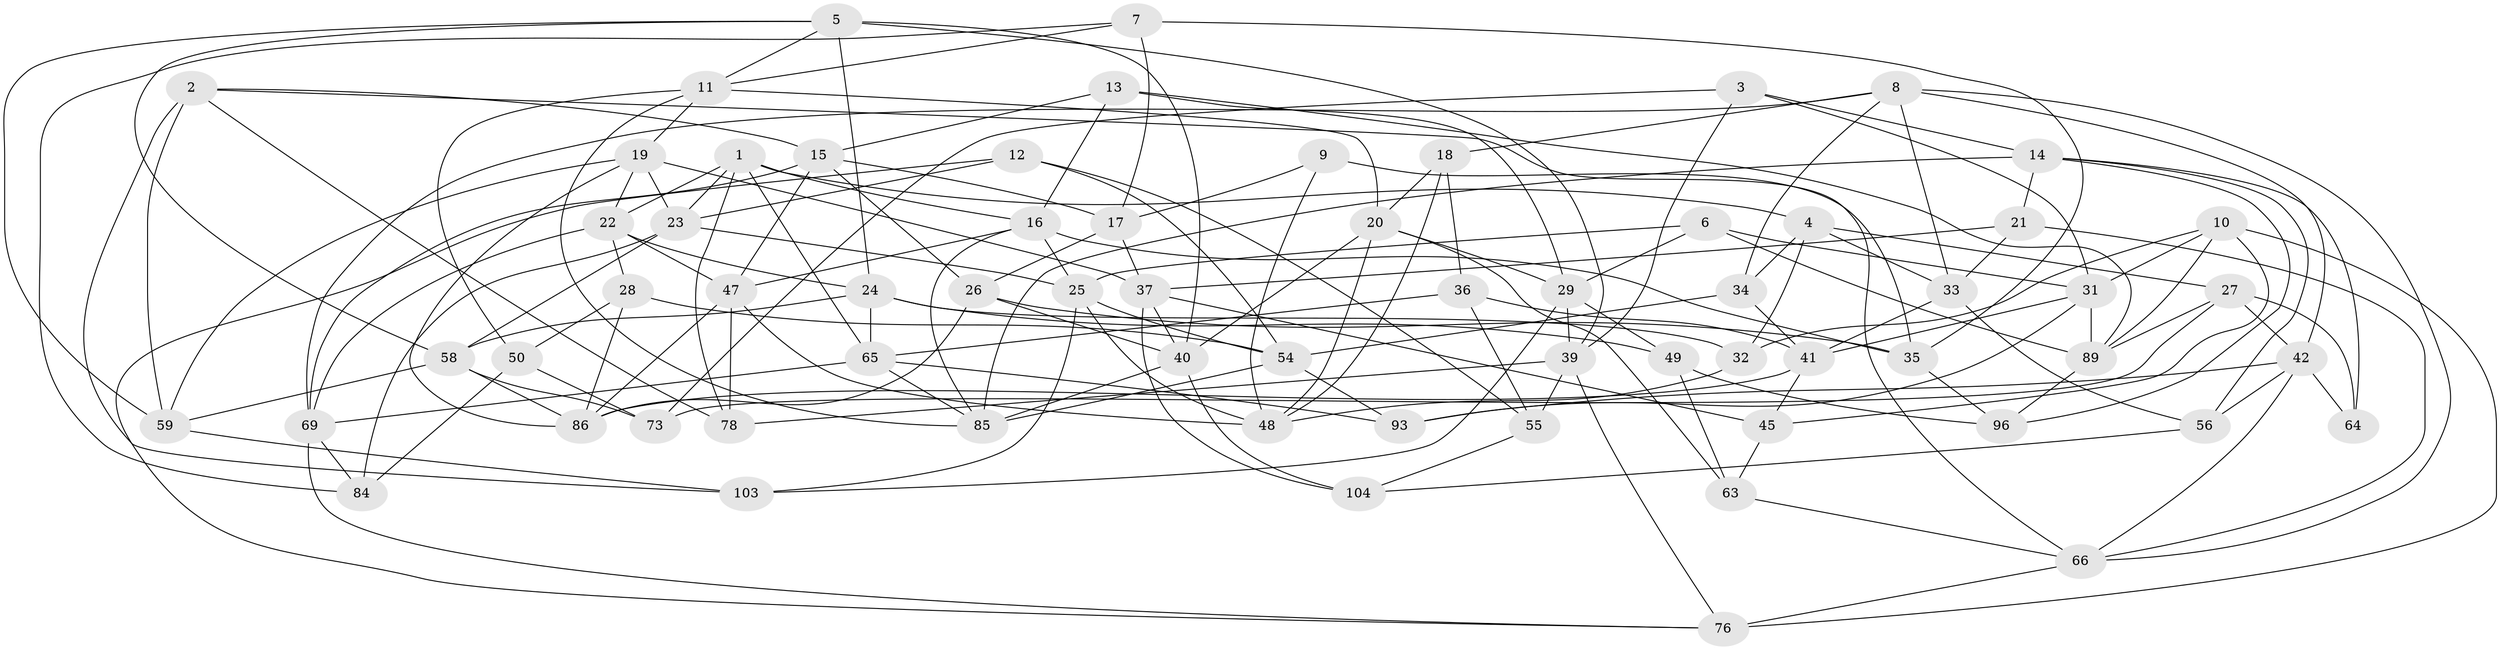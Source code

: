// Generated by graph-tools (version 1.1) at 2025/52/02/27/25 19:52:33]
// undirected, 66 vertices, 166 edges
graph export_dot {
graph [start="1"]
  node [color=gray90,style=filled];
  1 [super="+80"];
  2 [super="+57"];
  3;
  4 [super="+99"];
  5 [super="+90"];
  6;
  7;
  8 [super="+79"];
  9;
  10 [super="+74"];
  11 [super="+44"];
  12;
  13;
  14 [super="+30"];
  15 [super="+98"];
  16 [super="+43"];
  17 [super="+77"];
  18;
  19 [super="+53"];
  20 [super="+68"];
  21;
  22 [super="+105"];
  23 [super="+60"];
  24 [super="+38"];
  25 [super="+70"];
  26 [super="+102"];
  27 [super="+81"];
  28;
  29 [super="+92"];
  31 [super="+61"];
  32;
  33 [super="+82"];
  34;
  35 [super="+46"];
  36;
  37 [super="+51"];
  39 [super="+97"];
  40 [super="+52"];
  41 [super="+87"];
  42 [super="+91"];
  45;
  47 [super="+72"];
  48 [super="+94"];
  49;
  50;
  54 [super="+67"];
  55;
  56;
  58 [super="+62"];
  59 [super="+71"];
  63;
  64;
  65 [super="+75"];
  66 [super="+101"];
  69 [super="+83"];
  73;
  76 [super="+106"];
  78;
  84;
  85 [super="+100"];
  86 [super="+88"];
  89 [super="+95"];
  93;
  96;
  103;
  104;
  1 -- 78;
  1 -- 22;
  1 -- 65;
  1 -- 4;
  1 -- 23;
  1 -- 16;
  2 -- 103;
  2 -- 66;
  2 -- 59 [weight=2];
  2 -- 78;
  2 -- 15;
  3 -- 31;
  3 -- 73;
  3 -- 39;
  3 -- 14;
  4 -- 34;
  4 -- 32;
  4 -- 33 [weight=2];
  4 -- 27;
  5 -- 58;
  5 -- 40;
  5 -- 39;
  5 -- 24;
  5 -- 11;
  5 -- 59;
  6 -- 25;
  6 -- 89;
  6 -- 31;
  6 -- 29;
  7 -- 84;
  7 -- 35;
  7 -- 17;
  7 -- 11;
  8 -- 34;
  8 -- 33;
  8 -- 18;
  8 -- 42;
  8 -- 66;
  8 -- 69;
  9 -- 17;
  9 -- 35 [weight=2];
  9 -- 48;
  10 -- 32;
  10 -- 45;
  10 -- 31;
  10 -- 89;
  10 -- 76 [weight=2];
  11 -- 20;
  11 -- 85;
  11 -- 19;
  11 -- 50;
  12 -- 54;
  12 -- 55;
  12 -- 76;
  12 -- 23;
  13 -- 89;
  13 -- 15;
  13 -- 29;
  13 -- 16;
  14 -- 56;
  14 -- 64;
  14 -- 96;
  14 -- 85;
  14 -- 21;
  15 -- 47;
  15 -- 69;
  15 -- 17;
  15 -- 26;
  16 -- 85;
  16 -- 35;
  16 -- 47;
  16 -- 25;
  17 -- 26 [weight=2];
  17 -- 37;
  18 -- 48;
  18 -- 36;
  18 -- 20;
  19 -- 86;
  19 -- 59;
  19 -- 22;
  19 -- 37;
  19 -- 23;
  20 -- 40;
  20 -- 29;
  20 -- 48;
  20 -- 63;
  21 -- 33;
  21 -- 37;
  21 -- 66;
  22 -- 28;
  22 -- 24;
  22 -- 47;
  22 -- 69;
  23 -- 84;
  23 -- 25;
  23 -- 58;
  24 -- 65;
  24 -- 32;
  24 -- 49;
  24 -- 58;
  25 -- 54;
  25 -- 103;
  25 -- 48;
  26 -- 86;
  26 -- 40;
  26 -- 35;
  27 -- 89;
  27 -- 64 [weight=2];
  27 -- 73;
  27 -- 42;
  28 -- 50;
  28 -- 54;
  28 -- 86;
  29 -- 39;
  29 -- 49;
  29 -- 103;
  31 -- 41;
  31 -- 89;
  31 -- 93;
  32 -- 48;
  33 -- 56;
  33 -- 41;
  34 -- 41;
  34 -- 54;
  35 -- 96;
  36 -- 55;
  36 -- 41;
  36 -- 65;
  37 -- 104;
  37 -- 40;
  37 -- 45;
  39 -- 76;
  39 -- 78;
  39 -- 55;
  40 -- 104;
  40 -- 85;
  41 -- 45;
  41 -- 86;
  42 -- 93;
  42 -- 64;
  42 -- 56;
  42 -- 66;
  45 -- 63;
  47 -- 48;
  47 -- 86;
  47 -- 78;
  49 -- 96;
  49 -- 63;
  50 -- 73;
  50 -- 84;
  54 -- 93;
  54 -- 85;
  55 -- 104;
  56 -- 104;
  58 -- 73;
  58 -- 86;
  58 -- 59;
  59 -- 103;
  63 -- 66;
  65 -- 93;
  65 -- 85;
  65 -- 69;
  66 -- 76;
  69 -- 84;
  69 -- 76;
  89 -- 96;
}

